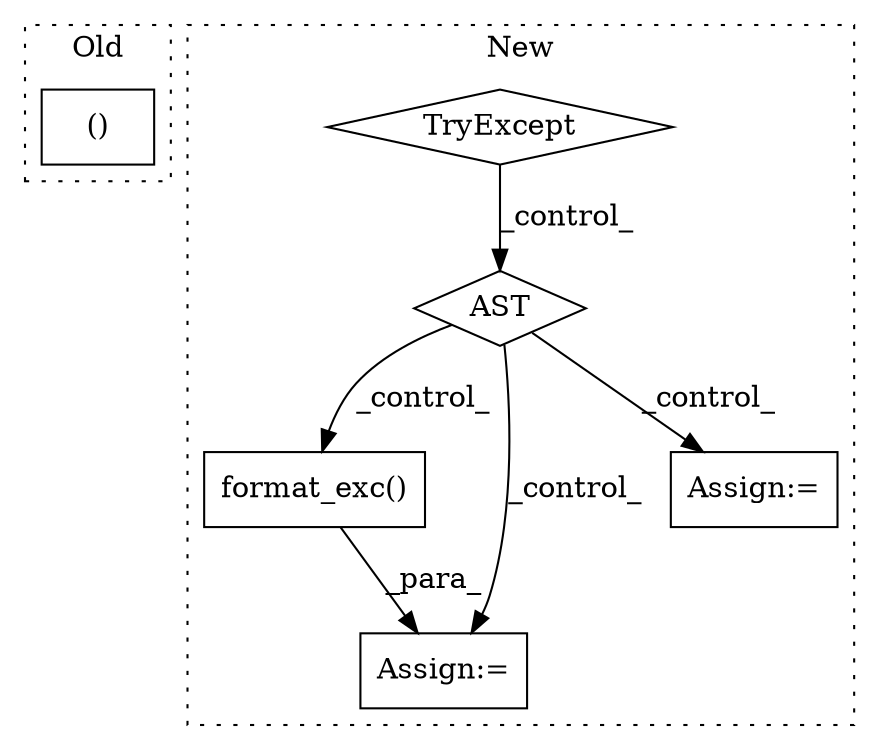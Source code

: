 digraph G {
subgraph cluster0 {
1 [label="()" a="54" s="3094" l="4" shape="box"];
label = "Old";
style="dotted";
}
subgraph cluster1 {
2 [label="format_exc()" a="75" s="3407" l="22" shape="box"];
3 [label="AST" a="2" s="3266,0" l="7,0" shape="diamond"];
4 [label="TryExcept" a="71" s="2350" l="25" shape="diamond"];
5 [label="Assign:=" a="68" s="3404" l="3" shape="box"];
6 [label="Assign:=" a="68" s="3307" l="3" shape="box"];
label = "New";
style="dotted";
}
2 -> 5 [label="_para_"];
3 -> 2 [label="_control_"];
3 -> 6 [label="_control_"];
3 -> 5 [label="_control_"];
4 -> 3 [label="_control_"];
}